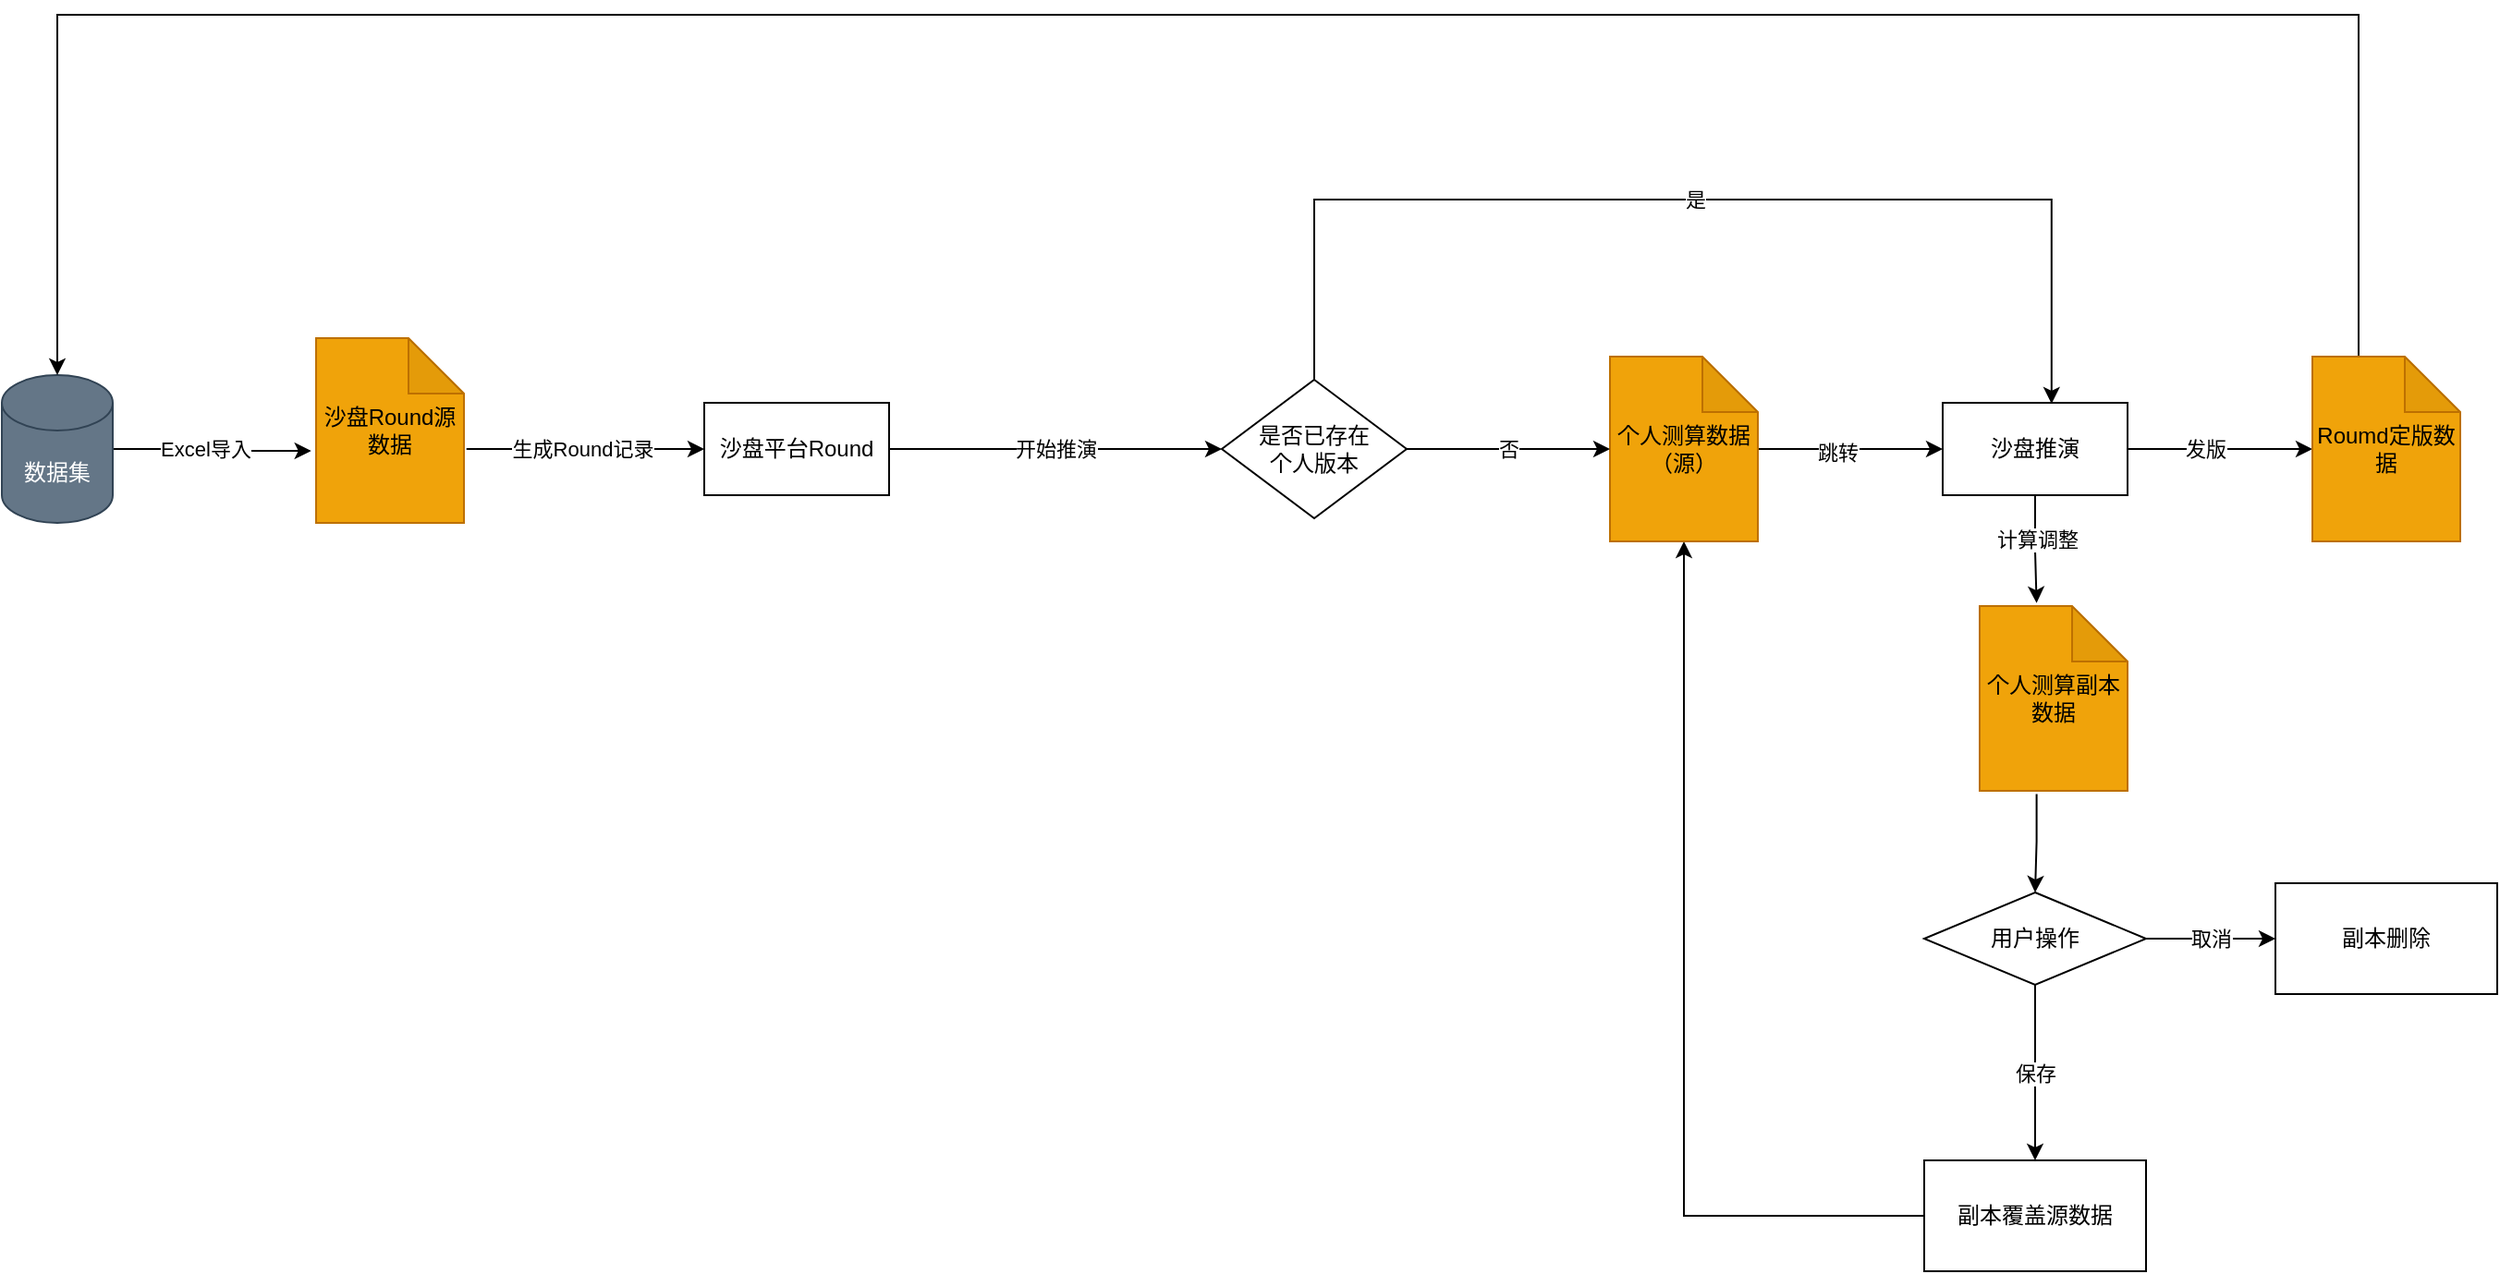 <mxfile version="21.3.8" type="github">
  <diagram name="第 1 页" id="RcuNdlHDXZPaqMJl9dOt">
    <mxGraphModel dx="3217" dy="1260" grid="1" gridSize="10" guides="1" tooltips="1" connect="1" arrows="1" fold="1" page="1" pageScale="1" pageWidth="827" pageHeight="1169" math="0" shadow="0">
      <root>
        <mxCell id="0" />
        <mxCell id="1" parent="0" />
        <mxCell id="jwdTjVKlBSezz26rAJ9t-45" value="开始推演" style="edgeStyle=orthogonalEdgeStyle;rounded=0;orthogonalLoop=1;jettySize=auto;html=1;" edge="1" parent="1" source="jwdTjVKlBSezz26rAJ9t-2" target="jwdTjVKlBSezz26rAJ9t-44">
          <mxGeometry relative="1" as="geometry" />
        </mxCell>
        <mxCell id="jwdTjVKlBSezz26rAJ9t-2" value="沙盘平台Round" style="rounded=0;whiteSpace=wrap;html=1;" vertex="1" parent="1">
          <mxGeometry x="20" y="290" width="100" height="50" as="geometry" />
        </mxCell>
        <mxCell id="jwdTjVKlBSezz26rAJ9t-8" value="" style="edgeStyle=orthogonalEdgeStyle;rounded=0;orthogonalLoop=1;jettySize=auto;html=1;entryX=0.385;entryY=-0.016;entryDx=0;entryDy=0;entryPerimeter=0;" edge="1" parent="1" source="jwdTjVKlBSezz26rAJ9t-5" target="jwdTjVKlBSezz26rAJ9t-37">
          <mxGeometry relative="1" as="geometry">
            <mxPoint x="740" y="390.0" as="targetPoint" />
          </mxGeometry>
        </mxCell>
        <mxCell id="jwdTjVKlBSezz26rAJ9t-9" value="计算调整" style="edgeLabel;html=1;align=center;verticalAlign=middle;resizable=0;points=[];" vertex="1" connectable="0" parent="jwdTjVKlBSezz26rAJ9t-8">
          <mxGeometry x="-0.205" y="1" relative="1" as="geometry">
            <mxPoint as="offset" />
          </mxGeometry>
        </mxCell>
        <mxCell id="jwdTjVKlBSezz26rAJ9t-21" value="" style="edgeStyle=orthogonalEdgeStyle;rounded=0;orthogonalLoop=1;jettySize=auto;html=1;entryX=0;entryY=0.5;entryDx=0;entryDy=0;entryPerimeter=0;" edge="1" parent="1" source="jwdTjVKlBSezz26rAJ9t-5" target="jwdTjVKlBSezz26rAJ9t-36">
          <mxGeometry relative="1" as="geometry">
            <mxPoint x="910" y="315" as="targetPoint" />
          </mxGeometry>
        </mxCell>
        <mxCell id="jwdTjVKlBSezz26rAJ9t-23" value="发版" style="edgeLabel;html=1;align=center;verticalAlign=middle;resizable=0;points=[];" vertex="1" connectable="0" parent="jwdTjVKlBSezz26rAJ9t-21">
          <mxGeometry x="-0.171" relative="1" as="geometry">
            <mxPoint as="offset" />
          </mxGeometry>
        </mxCell>
        <mxCell id="jwdTjVKlBSezz26rAJ9t-5" value="沙盘推演" style="rounded=0;whiteSpace=wrap;html=1;" vertex="1" parent="1">
          <mxGeometry x="690" y="290" width="100" height="50" as="geometry" />
        </mxCell>
        <mxCell id="jwdTjVKlBSezz26rAJ9t-11" value="" style="edgeStyle=orthogonalEdgeStyle;rounded=0;orthogonalLoop=1;jettySize=auto;html=1;exitX=0.385;exitY=1.017;exitDx=0;exitDy=0;exitPerimeter=0;" edge="1" parent="1" source="jwdTjVKlBSezz26rAJ9t-37" target="jwdTjVKlBSezz26rAJ9t-10">
          <mxGeometry relative="1" as="geometry">
            <mxPoint x="740" y="470" as="sourcePoint" />
          </mxGeometry>
        </mxCell>
        <mxCell id="jwdTjVKlBSezz26rAJ9t-13" value="取消" style="edgeStyle=orthogonalEdgeStyle;rounded=0;orthogonalLoop=1;jettySize=auto;html=1;" edge="1" parent="1" source="jwdTjVKlBSezz26rAJ9t-10" target="jwdTjVKlBSezz26rAJ9t-12">
          <mxGeometry relative="1" as="geometry" />
        </mxCell>
        <mxCell id="jwdTjVKlBSezz26rAJ9t-15" value="保存" style="edgeStyle=orthogonalEdgeStyle;rounded=0;orthogonalLoop=1;jettySize=auto;html=1;" edge="1" parent="1" source="jwdTjVKlBSezz26rAJ9t-10" target="jwdTjVKlBSezz26rAJ9t-14">
          <mxGeometry relative="1" as="geometry" />
        </mxCell>
        <mxCell id="jwdTjVKlBSezz26rAJ9t-10" value="用户操作" style="rhombus;whiteSpace=wrap;html=1;rounded=0;" vertex="1" parent="1">
          <mxGeometry x="680" y="555" width="120" height="50" as="geometry" />
        </mxCell>
        <mxCell id="jwdTjVKlBSezz26rAJ9t-12" value="副本删除" style="whiteSpace=wrap;html=1;rounded=0;" vertex="1" parent="1">
          <mxGeometry x="870" y="550" width="120" height="60" as="geometry" />
        </mxCell>
        <mxCell id="jwdTjVKlBSezz26rAJ9t-19" style="edgeStyle=orthogonalEdgeStyle;rounded=0;orthogonalLoop=1;jettySize=auto;html=1;entryX=0.5;entryY=1;entryDx=0;entryDy=0;entryPerimeter=0;" edge="1" parent="1" source="jwdTjVKlBSezz26rAJ9t-14" target="jwdTjVKlBSezz26rAJ9t-35">
          <mxGeometry relative="1" as="geometry">
            <mxPoint x="540" y="355" as="targetPoint" />
          </mxGeometry>
        </mxCell>
        <mxCell id="jwdTjVKlBSezz26rAJ9t-14" value="副本覆盖源数据" style="whiteSpace=wrap;html=1;rounded=0;" vertex="1" parent="1">
          <mxGeometry x="680" y="700" width="120" height="60" as="geometry" />
        </mxCell>
        <mxCell id="jwdTjVKlBSezz26rAJ9t-29" value="" style="edgeStyle=orthogonalEdgeStyle;rounded=0;orthogonalLoop=1;jettySize=auto;html=1;entryX=0;entryY=0.5;entryDx=0;entryDy=0;exitX=1.017;exitY=0.6;exitDx=0;exitDy=0;exitPerimeter=0;" edge="1" parent="1" source="jwdTjVKlBSezz26rAJ9t-32" target="jwdTjVKlBSezz26rAJ9t-2">
          <mxGeometry relative="1" as="geometry">
            <mxPoint x="-100" y="315" as="sourcePoint" />
            <mxPoint x="-70" y="315.0" as="targetPoint" />
          </mxGeometry>
        </mxCell>
        <mxCell id="jwdTjVKlBSezz26rAJ9t-30" value="生成Round记录" style="edgeLabel;html=1;align=center;verticalAlign=middle;resizable=0;points=[];" vertex="1" connectable="0" parent="jwdTjVKlBSezz26rAJ9t-29">
          <mxGeometry x="-0.382" y="-3" relative="1" as="geometry">
            <mxPoint x="23" y="-3" as="offset" />
          </mxGeometry>
        </mxCell>
        <mxCell id="jwdTjVKlBSezz26rAJ9t-33" value="" style="edgeStyle=orthogonalEdgeStyle;rounded=0;orthogonalLoop=1;jettySize=auto;html=1;entryX=-0.033;entryY=0.61;entryDx=0;entryDy=0;entryPerimeter=0;" edge="1" parent="1" source="jwdTjVKlBSezz26rAJ9t-31" target="jwdTjVKlBSezz26rAJ9t-32">
          <mxGeometry relative="1" as="geometry" />
        </mxCell>
        <mxCell id="jwdTjVKlBSezz26rAJ9t-34" value="Excel导入" style="edgeLabel;html=1;align=center;verticalAlign=middle;resizable=0;points=[];" vertex="1" connectable="0" parent="jwdTjVKlBSezz26rAJ9t-33">
          <mxGeometry x="-0.71" y="1" relative="1" as="geometry">
            <mxPoint x="34" y="1" as="offset" />
          </mxGeometry>
        </mxCell>
        <mxCell id="jwdTjVKlBSezz26rAJ9t-31" value="数据集" style="shape=cylinder3;whiteSpace=wrap;html=1;boundedLbl=1;backgroundOutline=1;size=15;fillColor=#647687;fontColor=#ffffff;strokeColor=#314354;" vertex="1" parent="1">
          <mxGeometry x="-360" y="275" width="60" height="80" as="geometry" />
        </mxCell>
        <mxCell id="jwdTjVKlBSezz26rAJ9t-32" value="沙盘Round源数据" style="shape=note;whiteSpace=wrap;html=1;backgroundOutline=1;darkOpacity=0.05;fillColor=#f0a30a;fontColor=#000000;strokeColor=#BD7000;" vertex="1" parent="1">
          <mxGeometry x="-190" y="255" width="80" height="100" as="geometry" />
        </mxCell>
        <mxCell id="jwdTjVKlBSezz26rAJ9t-39" value="" style="edgeStyle=orthogonalEdgeStyle;rounded=0;orthogonalLoop=1;jettySize=auto;html=1;entryX=0;entryY=0.5;entryDx=0;entryDy=0;" edge="1" parent="1" source="jwdTjVKlBSezz26rAJ9t-35" target="jwdTjVKlBSezz26rAJ9t-5">
          <mxGeometry relative="1" as="geometry">
            <mxPoint x="670" y="330" as="targetPoint" />
          </mxGeometry>
        </mxCell>
        <mxCell id="jwdTjVKlBSezz26rAJ9t-41" value="跳转" style="edgeLabel;html=1;align=center;verticalAlign=middle;resizable=0;points=[];" vertex="1" connectable="0" parent="jwdTjVKlBSezz26rAJ9t-39">
          <mxGeometry x="-0.152" y="-2" relative="1" as="geometry">
            <mxPoint as="offset" />
          </mxGeometry>
        </mxCell>
        <mxCell id="jwdTjVKlBSezz26rAJ9t-35" value="个人测算数据（源）" style="shape=note;whiteSpace=wrap;html=1;backgroundOutline=1;darkOpacity=0.05;fillColor=#f0a30a;fontColor=#000000;strokeColor=#BD7000;" vertex="1" parent="1">
          <mxGeometry x="510" y="265" width="80" height="100" as="geometry" />
        </mxCell>
        <mxCell id="jwdTjVKlBSezz26rAJ9t-40" style="edgeStyle=orthogonalEdgeStyle;rounded=0;orthogonalLoop=1;jettySize=auto;html=1;exitX=0;exitY=0;exitDx=25;exitDy=0;exitPerimeter=0;entryX=0.5;entryY=0;entryDx=0;entryDy=0;entryPerimeter=0;" edge="1" parent="1" source="jwdTjVKlBSezz26rAJ9t-36" target="jwdTjVKlBSezz26rAJ9t-31">
          <mxGeometry relative="1" as="geometry">
            <Array as="points">
              <mxPoint x="915" y="80" />
              <mxPoint x="-330" y="80" />
            </Array>
          </mxGeometry>
        </mxCell>
        <mxCell id="jwdTjVKlBSezz26rAJ9t-36" value="Roumd定版数据" style="shape=note;whiteSpace=wrap;html=1;backgroundOutline=1;darkOpacity=0.05;fillColor=#f0a30a;fontColor=#000000;strokeColor=#BD7000;" vertex="1" parent="1">
          <mxGeometry x="890" y="265" width="80" height="100" as="geometry" />
        </mxCell>
        <mxCell id="jwdTjVKlBSezz26rAJ9t-37" value="个人测算副本数据" style="shape=note;whiteSpace=wrap;html=1;backgroundOutline=1;darkOpacity=0.05;fillColor=#f0a30a;fontColor=#000000;strokeColor=#BD7000;" vertex="1" parent="1">
          <mxGeometry x="710" y="400" width="80" height="100" as="geometry" />
        </mxCell>
        <mxCell id="jwdTjVKlBSezz26rAJ9t-46" value="否" style="edgeStyle=orthogonalEdgeStyle;rounded=0;orthogonalLoop=1;jettySize=auto;html=1;exitX=1;exitY=0.5;exitDx=0;exitDy=0;entryX=0;entryY=0.5;entryDx=0;entryDy=0;entryPerimeter=0;" edge="1" parent="1" source="jwdTjVKlBSezz26rAJ9t-44" target="jwdTjVKlBSezz26rAJ9t-35">
          <mxGeometry relative="1" as="geometry" />
        </mxCell>
        <mxCell id="jwdTjVKlBSezz26rAJ9t-47" value="是" style="edgeStyle=orthogonalEdgeStyle;rounded=0;orthogonalLoop=1;jettySize=auto;html=1;exitX=0.5;exitY=0;exitDx=0;exitDy=0;entryX=0.589;entryY=0.01;entryDx=0;entryDy=0;entryPerimeter=0;" edge="1" parent="1" source="jwdTjVKlBSezz26rAJ9t-44" target="jwdTjVKlBSezz26rAJ9t-5">
          <mxGeometry relative="1" as="geometry">
            <Array as="points">
              <mxPoint x="350" y="180" />
              <mxPoint x="749" y="180" />
            </Array>
          </mxGeometry>
        </mxCell>
        <mxCell id="jwdTjVKlBSezz26rAJ9t-44" value="是否已存在&lt;br&gt;个人版本" style="rhombus;whiteSpace=wrap;html=1;rounded=0;" vertex="1" parent="1">
          <mxGeometry x="300" y="277.5" width="100" height="75" as="geometry" />
        </mxCell>
      </root>
    </mxGraphModel>
  </diagram>
</mxfile>
